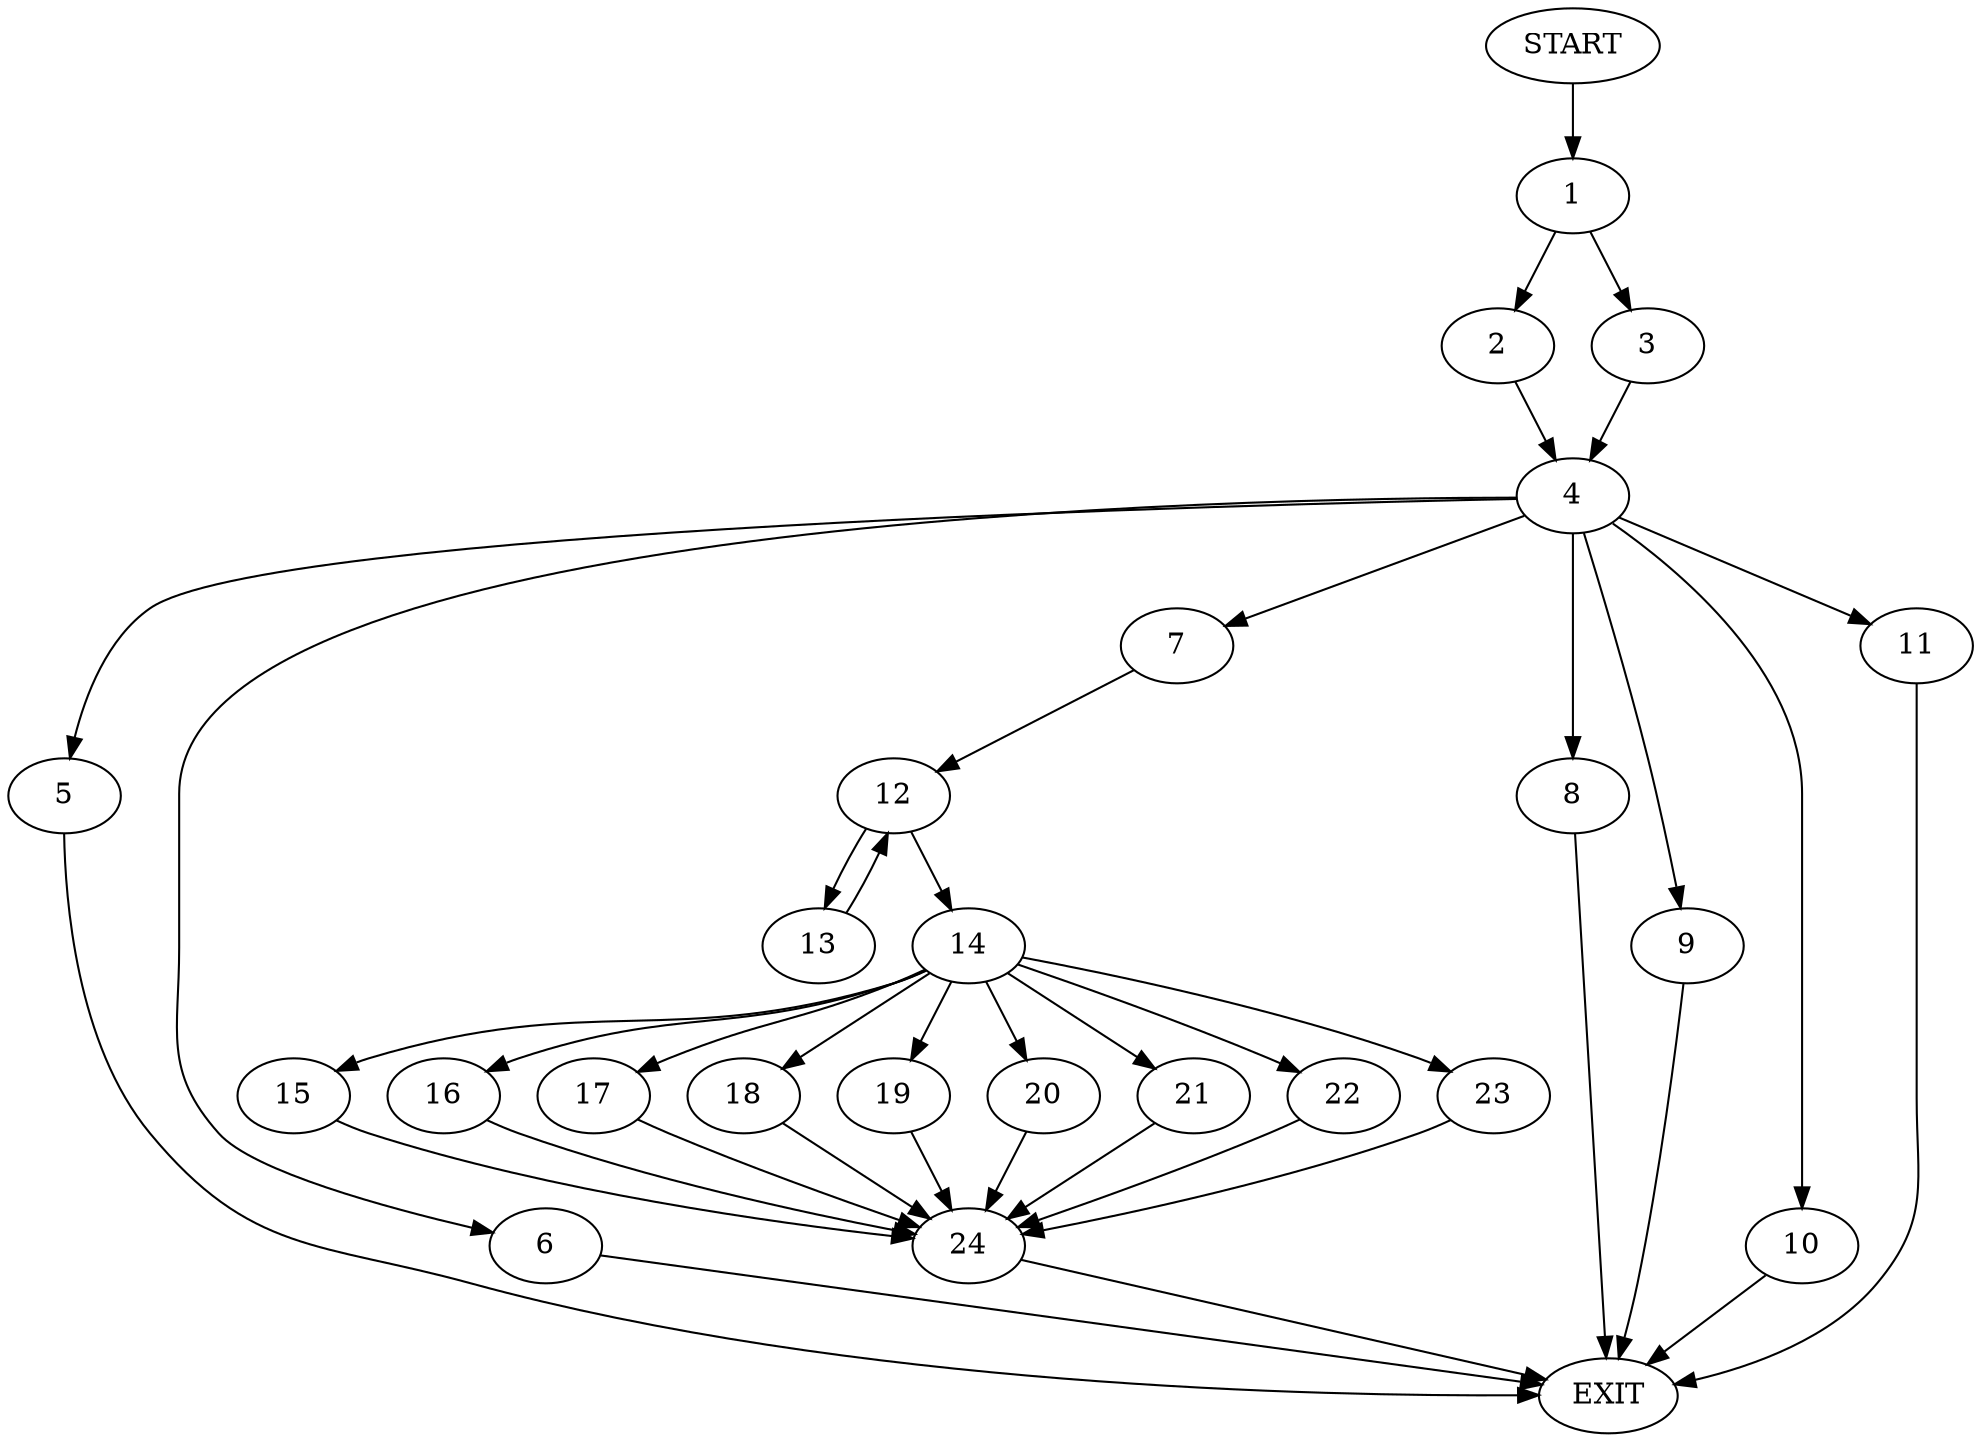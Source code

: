 digraph {
0 [label="START"]
25 [label="EXIT"]
0 -> 1
1 -> 2
1 -> 3
2 -> 4
3 -> 4
4 -> 5
4 -> 6
4 -> 7
4 -> 8
4 -> 9
4 -> 10
4 -> 11
11 -> 25
6 -> 25
8 -> 25
7 -> 12
10 -> 25
5 -> 25
9 -> 25
12 -> 13
12 -> 14
14 -> 15
14 -> 16
14 -> 17
14 -> 18
14 -> 19
14 -> 20
14 -> 21
14 -> 22
14 -> 23
13 -> 12
15 -> 24
17 -> 24
18 -> 24
21 -> 24
19 -> 24
16 -> 24
22 -> 24
23 -> 24
20 -> 24
24 -> 25
}
